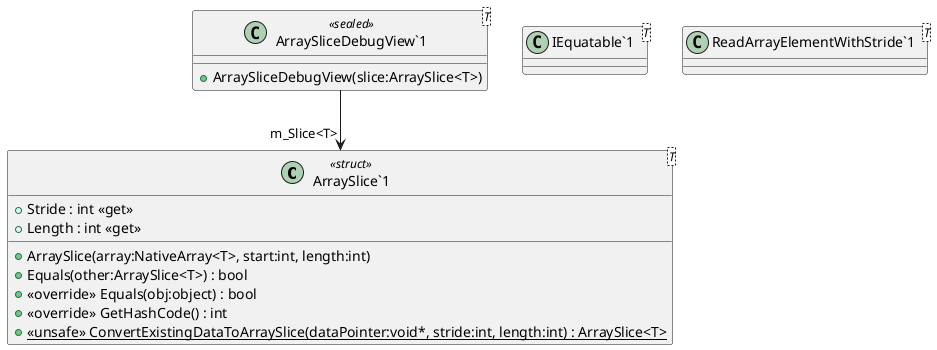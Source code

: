 @startuml
class "ArraySlice`1"<T> <<struct>> {
    + ArraySlice(array:NativeArray<T>, start:int, length:int)
    + Equals(other:ArraySlice<T>) : bool
    + <<override>> Equals(obj:object) : bool
    + <<override>> GetHashCode() : int
    + {static} <<unsafe>> ConvertExistingDataToArraySlice(dataPointer:void*, stride:int, length:int) : ArraySlice<T>
    + Stride : int <<get>>
    + Length : int <<get>>
}
class "ArraySliceDebugView`1"<T> <<sealed>> {
    + ArraySliceDebugView(slice:ArraySlice<T>)
}
class "IEquatable`1"<T> {
}
class "ReadArrayElementWithStride`1"<T> {
}
"ArraySliceDebugView`1" --> "m_Slice<T>" "ArraySlice`1"
@enduml

